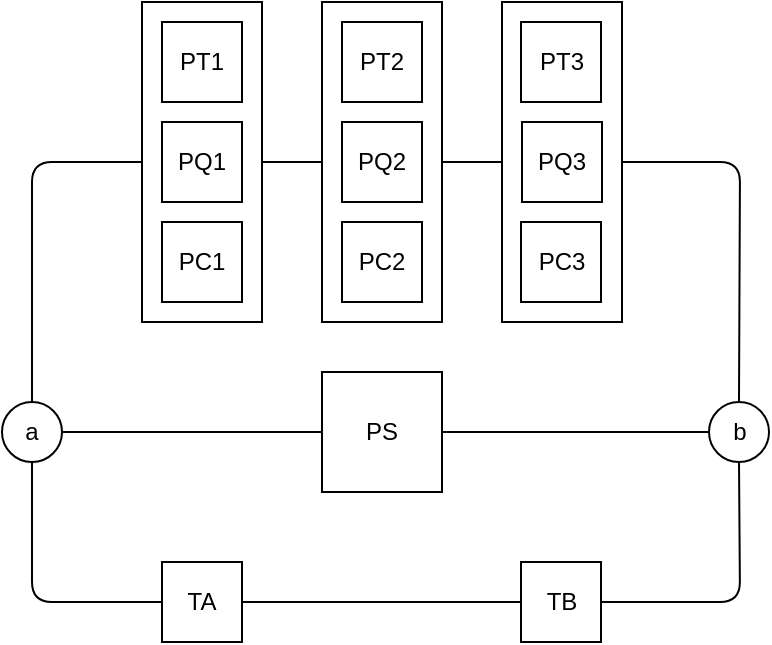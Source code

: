 <mxfile>
    <diagram id="QYn5YnkOJ9xSNAE3Jo_Q" name="Página-1">
        <mxGraphModel dx="700" dy="591" grid="1" gridSize="10" guides="1" tooltips="1" connect="1" arrows="1" fold="1" page="1" pageScale="1" pageWidth="827" pageHeight="1169" math="0" shadow="0">
            <root>
                <mxCell id="0"/>
                <mxCell id="1" parent="0"/>
                <mxCell id="37" style="edgeStyle=none;html=1;exitX=1;exitY=0.5;exitDx=0;exitDy=0;entryX=0.5;entryY=0;entryDx=0;entryDy=0;endArrow=none;endFill=0;" edge="1" parent="1" source="22" target="30">
                    <mxGeometry relative="1" as="geometry">
                        <Array as="points">
                            <mxPoint x="429" y="110"/>
                        </Array>
                    </mxGeometry>
                </mxCell>
                <mxCell id="22" value="" style="rounded=0;whiteSpace=wrap;html=1;" vertex="1" parent="1">
                    <mxGeometry x="310" y="30" width="60" height="160" as="geometry"/>
                </mxCell>
                <mxCell id="24" style="edgeStyle=none;html=1;exitX=1;exitY=0.5;exitDx=0;exitDy=0;entryX=0;entryY=0.5;entryDx=0;entryDy=0;endArrow=none;endFill=0;" edge="1" parent="1" source="21" target="22">
                    <mxGeometry relative="1" as="geometry"/>
                </mxCell>
                <mxCell id="21" value="" style="rounded=0;whiteSpace=wrap;html=1;" vertex="1" parent="1">
                    <mxGeometry x="220" y="30" width="60" height="160" as="geometry"/>
                </mxCell>
                <mxCell id="23" style="edgeStyle=none;html=1;exitX=1;exitY=0.5;exitDx=0;exitDy=0;entryX=0;entryY=0.5;entryDx=0;entryDy=0;endArrow=none;endFill=0;" edge="1" parent="1" source="20" target="21">
                    <mxGeometry relative="1" as="geometry"/>
                </mxCell>
                <mxCell id="20" value="" style="rounded=0;whiteSpace=wrap;html=1;" vertex="1" parent="1">
                    <mxGeometry x="130" y="30" width="60" height="160" as="geometry"/>
                </mxCell>
                <mxCell id="2" value="PT1" style="rounded=0;whiteSpace=wrap;html=1;" vertex="1" parent="1">
                    <mxGeometry x="140" y="40" width="40" height="40" as="geometry"/>
                </mxCell>
                <mxCell id="3" value="PQ1" style="rounded=0;whiteSpace=wrap;html=1;" vertex="1" parent="1">
                    <mxGeometry x="140" y="90" width="40" height="40" as="geometry"/>
                </mxCell>
                <mxCell id="4" value="PC1" style="rounded=0;whiteSpace=wrap;html=1;" vertex="1" parent="1">
                    <mxGeometry x="140" y="140" width="40" height="40" as="geometry"/>
                </mxCell>
                <mxCell id="5" value="PT2" style="rounded=0;whiteSpace=wrap;html=1;" vertex="1" parent="1">
                    <mxGeometry x="230" y="40" width="40" height="40" as="geometry"/>
                </mxCell>
                <mxCell id="6" value="PQ2" style="rounded=0;whiteSpace=wrap;html=1;" vertex="1" parent="1">
                    <mxGeometry x="230" y="90" width="40" height="40" as="geometry"/>
                </mxCell>
                <mxCell id="7" value="PC2" style="rounded=0;whiteSpace=wrap;html=1;" vertex="1" parent="1">
                    <mxGeometry x="230" y="140" width="40" height="40" as="geometry"/>
                </mxCell>
                <mxCell id="8" value="PT3" style="rounded=0;whiteSpace=wrap;html=1;" vertex="1" parent="1">
                    <mxGeometry x="319.5" y="40" width="40" height="40" as="geometry"/>
                </mxCell>
                <mxCell id="9" value="PQ3" style="rounded=0;whiteSpace=wrap;html=1;" vertex="1" parent="1">
                    <mxGeometry x="320" y="90" width="40" height="40" as="geometry"/>
                </mxCell>
                <mxCell id="10" value="PC3" style="rounded=0;whiteSpace=wrap;html=1;" vertex="1" parent="1">
                    <mxGeometry x="319.5" y="140" width="40" height="40" as="geometry"/>
                </mxCell>
                <mxCell id="33" style="edgeStyle=none;html=1;exitX=1;exitY=0.5;exitDx=0;exitDy=0;entryX=0;entryY=0.5;entryDx=0;entryDy=0;endArrow=none;endFill=0;" edge="1" parent="1" source="25" target="30">
                    <mxGeometry relative="1" as="geometry"/>
                </mxCell>
                <mxCell id="25" value="PS" style="rounded=0;whiteSpace=wrap;html=1;" vertex="1" parent="1">
                    <mxGeometry x="220" y="215" width="60" height="60" as="geometry"/>
                </mxCell>
                <mxCell id="35" style="edgeStyle=none;html=1;exitX=1;exitY=0.5;exitDx=0;exitDy=0;endArrow=none;endFill=0;" edge="1" parent="1" source="27" target="28">
                    <mxGeometry relative="1" as="geometry"/>
                </mxCell>
                <mxCell id="27" value="TA" style="rounded=0;whiteSpace=wrap;html=1;" vertex="1" parent="1">
                    <mxGeometry x="140" y="310" width="40" height="40" as="geometry"/>
                </mxCell>
                <mxCell id="36" style="edgeStyle=none;html=1;exitX=1;exitY=0.5;exitDx=0;exitDy=0;entryX=0.5;entryY=1;entryDx=0;entryDy=0;endArrow=none;endFill=0;" edge="1" parent="1" source="28" target="30">
                    <mxGeometry relative="1" as="geometry">
                        <Array as="points">
                            <mxPoint x="429" y="330"/>
                        </Array>
                    </mxGeometry>
                </mxCell>
                <mxCell id="28" value="TB" style="rounded=0;whiteSpace=wrap;html=1;" vertex="1" parent="1">
                    <mxGeometry x="319.5" y="310" width="40" height="40" as="geometry"/>
                </mxCell>
                <mxCell id="31" style="edgeStyle=none;html=1;exitX=0.5;exitY=0;exitDx=0;exitDy=0;entryX=0;entryY=0.5;entryDx=0;entryDy=0;endArrow=none;endFill=0;" edge="1" parent="1" source="29" target="20">
                    <mxGeometry relative="1" as="geometry">
                        <Array as="points">
                            <mxPoint x="75" y="110"/>
                        </Array>
                    </mxGeometry>
                </mxCell>
                <mxCell id="32" style="edgeStyle=none;html=1;exitX=1;exitY=0.5;exitDx=0;exitDy=0;entryX=0;entryY=0.5;entryDx=0;entryDy=0;endArrow=none;endFill=0;" edge="1" parent="1" source="29" target="25">
                    <mxGeometry relative="1" as="geometry"/>
                </mxCell>
                <mxCell id="34" style="edgeStyle=none;html=1;exitX=0.5;exitY=1;exitDx=0;exitDy=0;entryX=0;entryY=0.5;entryDx=0;entryDy=0;endArrow=none;endFill=0;" edge="1" parent="1" source="29" target="27">
                    <mxGeometry relative="1" as="geometry">
                        <Array as="points">
                            <mxPoint x="75" y="330"/>
                        </Array>
                    </mxGeometry>
                </mxCell>
                <mxCell id="29" value="a" style="ellipse;whiteSpace=wrap;html=1;aspect=fixed;" vertex="1" parent="1">
                    <mxGeometry x="60" y="230" width="30" height="30" as="geometry"/>
                </mxCell>
                <mxCell id="30" value="b" style="ellipse;whiteSpace=wrap;html=1;aspect=fixed;" vertex="1" parent="1">
                    <mxGeometry x="413.5" y="230" width="30" height="30" as="geometry"/>
                </mxCell>
            </root>
        </mxGraphModel>
    </diagram>
</mxfile>